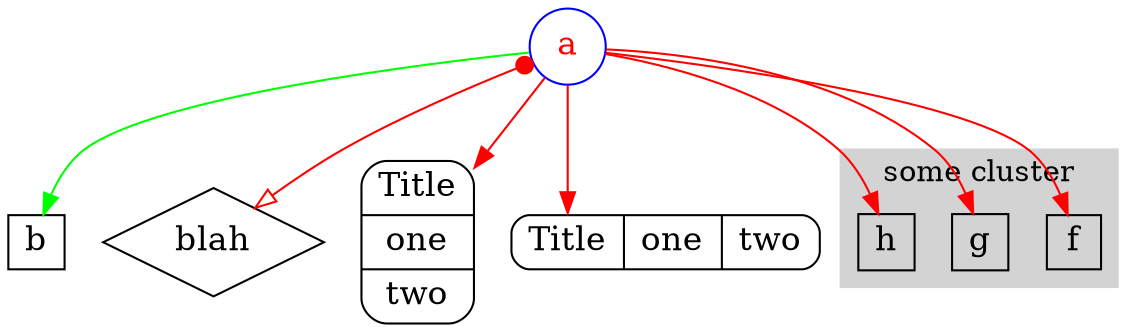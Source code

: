 /* 
RENDER DIRECTED GRAPH:
dot -Tsvg directed.dot -o directed.svg; open directed.svg

RENDER EQUALLY SPACED NODES:
neato -Tsvg directed.dot -o directed.svg; open directed.svg
*/

digraph test_diagram {

  // define settings for the whole graph
  graph [
    rankdir = "TB" // LR (left-right), RL (right-left), TB (top-bottom), BT (bottom-top)
    overlap = false
    splines = true
  ];
  
  // define default settings for all nodes.
  // shapes:      http://www.graphviz.org/content/node-shapes
  // attributes:  http://www.graphviz.org/content/attrs
  node [
    width    = 0.3
    height   = 0.3
    fontsize = "16"
    shape    = "ellipse" // record, diamond, circle, etc
  ];
  
  // define default settings for all edges
  // attributes:  http://www.graphviz.org/content/attrs
  edge [
    color = red
  ];

  // define settings for individual named nodes
  a [color = blue, fontcolor = red]
  b [shape = box]
  c [shape = diamond, label = "blah"]
  d [shape = Mrecord, label = "{Title|one|two}"] // horizontal rounded box with title header
  e [shape = Mrecord, label = "<title>Title|<one>one|<two>two"] // labels with port identifiers
  
  // group these nodes together (rectangle is only drawn if name starts with "cluster")
  subgraph cluster_grey {
    graph [
      label = "some cluster"
      style = "filled"
      color = "lightgrey"
    ]
    node [
      shape = "square"
      style = "filled"
    ]
    f g h
  }
  
  // connect the nodes
  // Arrow shapes: http://www.graphviz.org/content/arrow-shapes
  a -> b [color = green]
  a -> c [arrowhead = onormal, arrowtail = dot, dir = both] // (o)(box|crow|diamond|dot|inv|none|normal|tee|vee)
  a -> d
  a -> e:title
  a -> f
  a -> g
  a -> h
}
